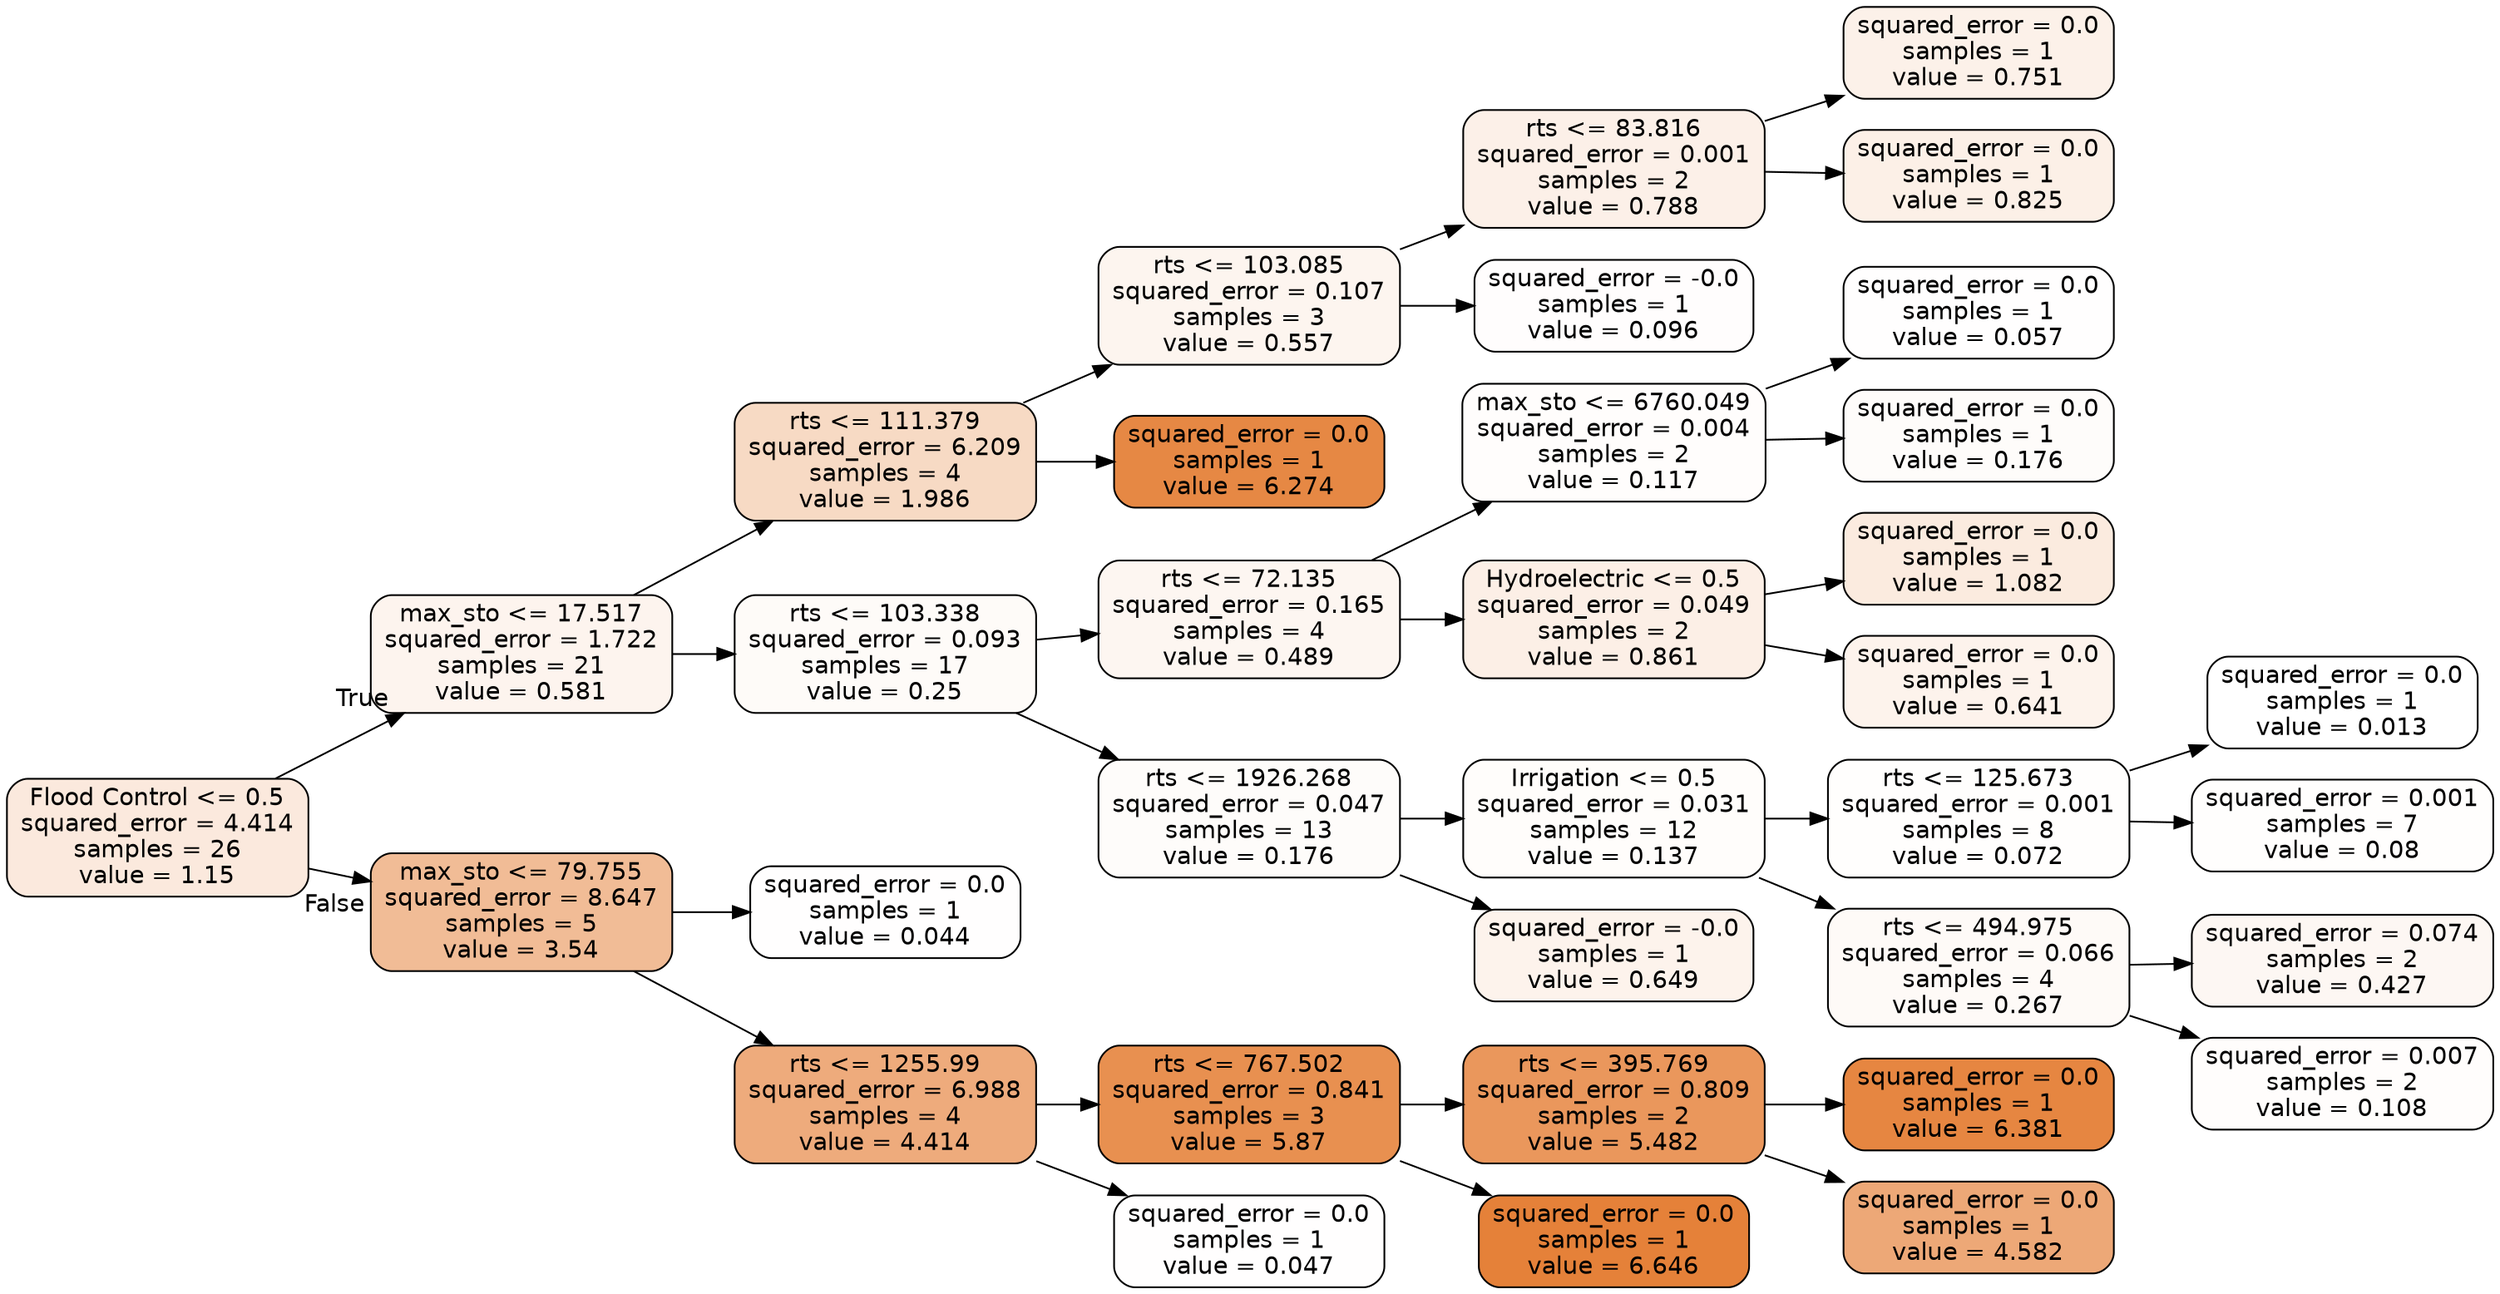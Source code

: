 digraph Tree {
node [shape=box, style="filled, rounded", color="black", fontname="helvetica"] ;
edge [fontname="helvetica"] ;
rankdir=LR ;
0 [label="Flood Control <= 0.5\nsquared_error = 4.414\nsamples = 26\nvalue = 1.15", fillcolor="#fbe9dd"] ;
1 [label="max_sto <= 17.517\nsquared_error = 1.722\nsamples = 21\nvalue = 0.581", fillcolor="#fdf4ee"] ;
0 -> 1 [labeldistance=2.5, labelangle=-45, headlabel="True"] ;
2 [label="rts <= 111.379\nsquared_error = 6.209\nsamples = 4\nvalue = 1.986", fillcolor="#f7dac4"] ;
1 -> 2 ;
3 [label="rts <= 103.085\nsquared_error = 0.107\nsamples = 3\nvalue = 0.557", fillcolor="#fdf5ef"] ;
2 -> 3 ;
4 [label="rts <= 83.816\nsquared_error = 0.001\nsamples = 2\nvalue = 0.788", fillcolor="#fcf0e8"] ;
3 -> 4 ;
5 [label="squared_error = 0.0\nsamples = 1\nvalue = 0.751", fillcolor="#fcf1e9"] ;
4 -> 5 ;
6 [label="squared_error = 0.0\nsamples = 1\nvalue = 0.825", fillcolor="#fcf0e7"] ;
4 -> 6 ;
7 [label="squared_error = -0.0\nsamples = 1\nvalue = 0.096", fillcolor="#fffdfd"] ;
3 -> 7 ;
8 [label="squared_error = 0.0\nsamples = 1\nvalue = 6.274", fillcolor="#e68844"] ;
2 -> 8 ;
9 [label="rts <= 103.338\nsquared_error = 0.093\nsamples = 17\nvalue = 0.25", fillcolor="#fefbf8"] ;
1 -> 9 ;
10 [label="rts <= 72.135\nsquared_error = 0.165\nsamples = 4\nvalue = 0.489", fillcolor="#fdf6f1"] ;
9 -> 10 ;
11 [label="max_sto <= 6760.049\nsquared_error = 0.004\nsamples = 2\nvalue = 0.117", fillcolor="#fffdfc"] ;
10 -> 11 ;
12 [label="squared_error = 0.0\nsamples = 1\nvalue = 0.057", fillcolor="#fffefe"] ;
11 -> 12 ;
13 [label="squared_error = 0.0\nsamples = 1\nvalue = 0.176", fillcolor="#fefcfa"] ;
11 -> 13 ;
14 [label="Hydroelectric <= 0.5\nsquared_error = 0.049\nsamples = 2\nvalue = 0.861", fillcolor="#fcefe6"] ;
10 -> 14 ;
15 [label="squared_error = 0.0\nsamples = 1\nvalue = 1.082", fillcolor="#fbebdf"] ;
14 -> 15 ;
16 [label="squared_error = 0.0\nsamples = 1\nvalue = 0.641", fillcolor="#fdf3ec"] ;
14 -> 16 ;
17 [label="rts <= 1926.268\nsquared_error = 0.047\nsamples = 13\nvalue = 0.176", fillcolor="#fefcfa"] ;
9 -> 17 ;
18 [label="Irrigation <= 0.5\nsquared_error = 0.031\nsamples = 12\nvalue = 0.137", fillcolor="#fffdfb"] ;
17 -> 18 ;
19 [label="rts <= 125.673\nsquared_error = 0.001\nsamples = 8\nvalue = 0.072", fillcolor="#fffefd"] ;
18 -> 19 ;
20 [label="squared_error = 0.0\nsamples = 1\nvalue = 0.013", fillcolor="#ffffff"] ;
19 -> 20 ;
21 [label="squared_error = 0.001\nsamples = 7\nvalue = 0.08", fillcolor="#fffefd"] ;
19 -> 21 ;
22 [label="rts <= 494.975\nsquared_error = 0.066\nsamples = 4\nvalue = 0.267", fillcolor="#fefaf7"] ;
18 -> 22 ;
23 [label="squared_error = 0.074\nsamples = 2\nvalue = 0.427", fillcolor="#fdf7f3"] ;
22 -> 23 ;
24 [label="squared_error = 0.007\nsamples = 2\nvalue = 0.108", fillcolor="#fffdfc"] ;
22 -> 24 ;
25 [label="squared_error = -0.0\nsamples = 1\nvalue = 0.649", fillcolor="#fdf3ec"] ;
17 -> 25 ;
26 [label="max_sto <= 79.755\nsquared_error = 8.647\nsamples = 5\nvalue = 3.54", fillcolor="#f1bc96"] ;
0 -> 26 [labeldistance=2.5, labelangle=45, headlabel="False"] ;
27 [label="squared_error = 0.0\nsamples = 1\nvalue = 0.044", fillcolor="#fffefe"] ;
26 -> 27 ;
28 [label="rts <= 1255.99\nsquared_error = 6.988\nsamples = 4\nvalue = 4.414", fillcolor="#eeab7c"] ;
26 -> 28 ;
29 [label="rts <= 767.502\nsquared_error = 0.841\nsamples = 3\nvalue = 5.87", fillcolor="#e89050"] ;
28 -> 29 ;
30 [label="rts <= 395.769\nsquared_error = 0.809\nsamples = 2\nvalue = 5.482", fillcolor="#ea975c"] ;
29 -> 30 ;
31 [label="squared_error = 0.0\nsamples = 1\nvalue = 6.381", fillcolor="#e68641"] ;
30 -> 31 ;
32 [label="squared_error = 0.0\nsamples = 1\nvalue = 4.582", fillcolor="#eda877"] ;
30 -> 32 ;
33 [label="squared_error = 0.0\nsamples = 1\nvalue = 6.646", fillcolor="#e58139"] ;
29 -> 33 ;
34 [label="squared_error = 0.0\nsamples = 1\nvalue = 0.047", fillcolor="#fffefe"] ;
28 -> 34 ;
}
